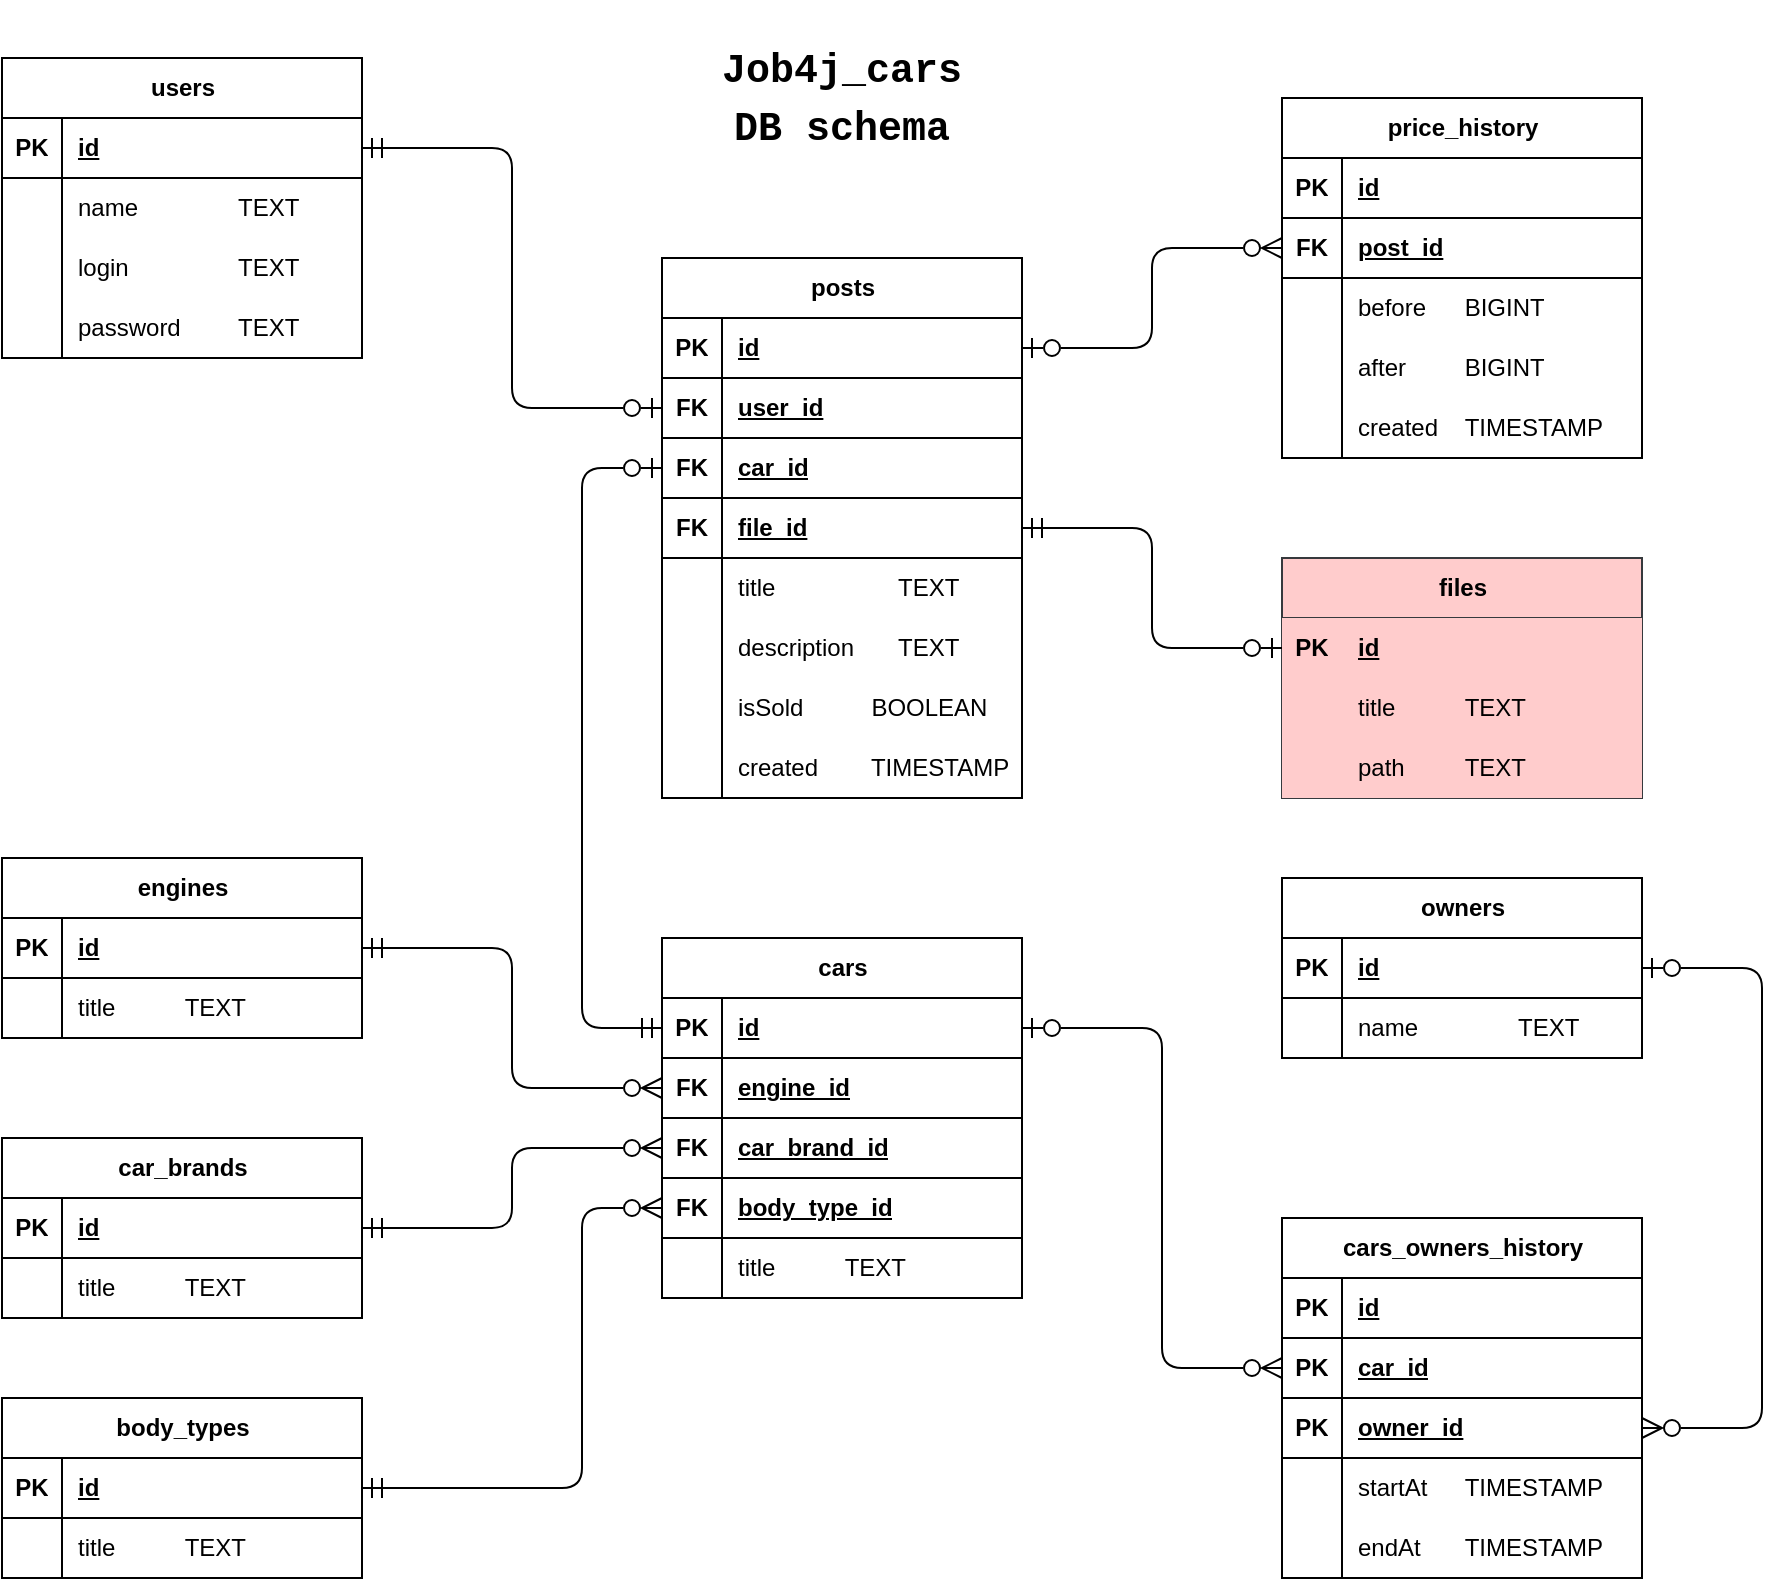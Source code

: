 <mxfile version="26.2.2">
  <diagram name="job4j_cars" id="e56a1550-8fbb-45ad-956c-1786394a9013">
    <mxGraphModel dx="1044" dy="687" grid="1" gridSize="10" guides="1" tooltips="1" connect="1" arrows="1" fold="1" page="1" pageScale="1" pageWidth="1169" pageHeight="827" background="none" math="0" shadow="0">
      <root>
        <mxCell id="0" />
        <mxCell id="1" parent="0" />
        <mxCell id="IY573kv2HtH2P7EDFZgh-59" value="users" style="shape=table;startSize=30;container=1;collapsible=1;childLayout=tableLayout;fixedRows=1;rowLines=0;fontStyle=1;align=center;resizeLast=1;html=1;" parent="1" vertex="1">
          <mxGeometry x="184" y="30" width="180" height="150" as="geometry" />
        </mxCell>
        <mxCell id="IY573kv2HtH2P7EDFZgh-60" value="" style="shape=tableRow;horizontal=0;startSize=0;swimlaneHead=0;swimlaneBody=0;fillColor=none;collapsible=0;dropTarget=0;points=[[0,0.5],[1,0.5]];portConstraint=eastwest;top=0;left=0;right=0;bottom=1;" parent="IY573kv2HtH2P7EDFZgh-59" vertex="1">
          <mxGeometry y="30" width="180" height="30" as="geometry" />
        </mxCell>
        <mxCell id="IY573kv2HtH2P7EDFZgh-61" value="PK" style="shape=partialRectangle;connectable=0;fillColor=none;top=0;left=0;bottom=0;right=0;fontStyle=1;overflow=hidden;whiteSpace=wrap;html=1;" parent="IY573kv2HtH2P7EDFZgh-60" vertex="1">
          <mxGeometry width="30" height="30" as="geometry">
            <mxRectangle width="30" height="30" as="alternateBounds" />
          </mxGeometry>
        </mxCell>
        <mxCell id="IY573kv2HtH2P7EDFZgh-62" value="id" style="shape=partialRectangle;connectable=0;fillColor=none;top=0;left=0;bottom=0;right=0;align=left;spacingLeft=6;fontStyle=5;overflow=hidden;whiteSpace=wrap;html=1;" parent="IY573kv2HtH2P7EDFZgh-60" vertex="1">
          <mxGeometry x="30" width="150" height="30" as="geometry">
            <mxRectangle width="150" height="30" as="alternateBounds" />
          </mxGeometry>
        </mxCell>
        <mxCell id="IY573kv2HtH2P7EDFZgh-63" value="" style="shape=tableRow;horizontal=0;startSize=0;swimlaneHead=0;swimlaneBody=0;fillColor=none;collapsible=0;dropTarget=0;points=[[0,0.5],[1,0.5]];portConstraint=eastwest;top=0;left=0;right=0;bottom=0;" parent="IY573kv2HtH2P7EDFZgh-59" vertex="1">
          <mxGeometry y="60" width="180" height="30" as="geometry" />
        </mxCell>
        <mxCell id="IY573kv2HtH2P7EDFZgh-64" value="" style="shape=partialRectangle;connectable=0;fillColor=none;top=0;left=0;bottom=0;right=0;editable=1;overflow=hidden;whiteSpace=wrap;html=1;" parent="IY573kv2HtH2P7EDFZgh-63" vertex="1">
          <mxGeometry width="30" height="30" as="geometry">
            <mxRectangle width="30" height="30" as="alternateBounds" />
          </mxGeometry>
        </mxCell>
        <mxCell id="IY573kv2HtH2P7EDFZgh-65" value="name&lt;span style=&quot;white-space: pre;&quot;&gt;&#x9;&lt;span style=&quot;white-space: pre;&quot;&gt;&#x9;&lt;/span&gt;&lt;/span&gt;TEXT" style="shape=partialRectangle;connectable=0;fillColor=none;top=0;left=0;bottom=0;right=0;align=left;spacingLeft=6;overflow=hidden;whiteSpace=wrap;html=1;" parent="IY573kv2HtH2P7EDFZgh-63" vertex="1">
          <mxGeometry x="30" width="150" height="30" as="geometry">
            <mxRectangle width="150" height="30" as="alternateBounds" />
          </mxGeometry>
        </mxCell>
        <mxCell id="IY573kv2HtH2P7EDFZgh-66" value="" style="shape=tableRow;horizontal=0;startSize=0;swimlaneHead=0;swimlaneBody=0;fillColor=none;collapsible=0;dropTarget=0;points=[[0,0.5],[1,0.5]];portConstraint=eastwest;top=0;left=0;right=0;bottom=0;" parent="IY573kv2HtH2P7EDFZgh-59" vertex="1">
          <mxGeometry y="90" width="180" height="30" as="geometry" />
        </mxCell>
        <mxCell id="IY573kv2HtH2P7EDFZgh-67" value="" style="shape=partialRectangle;connectable=0;fillColor=none;top=0;left=0;bottom=0;right=0;editable=1;overflow=hidden;whiteSpace=wrap;html=1;" parent="IY573kv2HtH2P7EDFZgh-66" vertex="1">
          <mxGeometry width="30" height="30" as="geometry">
            <mxRectangle width="30" height="30" as="alternateBounds" />
          </mxGeometry>
        </mxCell>
        <mxCell id="IY573kv2HtH2P7EDFZgh-68" value="login&lt;span style=&quot;white-space: pre;&quot;&gt;&#x9;&lt;span style=&quot;white-space: pre;&quot;&gt;&#x9;&lt;/span&gt;&lt;/span&gt;TEXT" style="shape=partialRectangle;connectable=0;fillColor=none;top=0;left=0;bottom=0;right=0;align=left;spacingLeft=6;overflow=hidden;whiteSpace=wrap;html=1;" parent="IY573kv2HtH2P7EDFZgh-66" vertex="1">
          <mxGeometry x="30" width="150" height="30" as="geometry">
            <mxRectangle width="150" height="30" as="alternateBounds" />
          </mxGeometry>
        </mxCell>
        <mxCell id="IY573kv2HtH2P7EDFZgh-69" value="" style="shape=tableRow;horizontal=0;startSize=0;swimlaneHead=0;swimlaneBody=0;fillColor=none;collapsible=0;dropTarget=0;points=[[0,0.5],[1,0.5]];portConstraint=eastwest;top=0;left=0;right=0;bottom=0;" parent="IY573kv2HtH2P7EDFZgh-59" vertex="1">
          <mxGeometry y="120" width="180" height="30" as="geometry" />
        </mxCell>
        <mxCell id="IY573kv2HtH2P7EDFZgh-70" value="" style="shape=partialRectangle;connectable=0;fillColor=none;top=0;left=0;bottom=0;right=0;editable=1;overflow=hidden;whiteSpace=wrap;html=1;" parent="IY573kv2HtH2P7EDFZgh-69" vertex="1">
          <mxGeometry width="30" height="30" as="geometry">
            <mxRectangle width="30" height="30" as="alternateBounds" />
          </mxGeometry>
        </mxCell>
        <mxCell id="IY573kv2HtH2P7EDFZgh-71" value="password&lt;span style=&quot;white-space: pre;&quot;&gt;&#x9;&lt;span style=&quot;white-space: pre;&quot;&gt;&#x9;&lt;/span&gt;&lt;/span&gt;TEXT" style="shape=partialRectangle;connectable=0;fillColor=none;top=0;left=0;bottom=0;right=0;align=left;spacingLeft=6;overflow=hidden;whiteSpace=wrap;html=1;" parent="IY573kv2HtH2P7EDFZgh-69" vertex="1">
          <mxGeometry x="30" width="150" height="30" as="geometry">
            <mxRectangle width="150" height="30" as="alternateBounds" />
          </mxGeometry>
        </mxCell>
        <mxCell id="IY573kv2HtH2P7EDFZgh-88" value="" style="edgeStyle=elbowEdgeStyle;fontSize=12;html=1;endArrow=ERzeroToOne;startArrow=ERmandOne;rounded=1;startSize=8;endSize=8;exitX=1;exitY=0.5;exitDx=0;exitDy=0;startFill=0;curved=0;endFill=0;entryX=0;entryY=0.5;entryDx=0;entryDy=0;" parent="1" source="IY573kv2HtH2P7EDFZgh-60" target="ms0drbsEbGYlD9wSfYpS-33" edge="1">
          <mxGeometry width="100" height="100" relative="1" as="geometry">
            <mxPoint x="424" y="550" as="sourcePoint" />
            <mxPoint x="504" y="235" as="targetPoint" />
          </mxGeometry>
        </mxCell>
        <mxCell id="IY573kv2HtH2P7EDFZgh-89" value="price_history" style="shape=table;startSize=30;container=1;collapsible=1;childLayout=tableLayout;fixedRows=1;rowLines=0;fontStyle=1;align=center;resizeLast=1;html=1;" parent="1" vertex="1">
          <mxGeometry x="824" y="50" width="180" height="180" as="geometry" />
        </mxCell>
        <mxCell id="IY573kv2HtH2P7EDFZgh-90" value="" style="shape=tableRow;horizontal=0;startSize=0;swimlaneHead=0;swimlaneBody=0;fillColor=none;collapsible=0;dropTarget=0;points=[[0,0.5],[1,0.5]];portConstraint=eastwest;top=0;left=0;right=0;bottom=1;" parent="IY573kv2HtH2P7EDFZgh-89" vertex="1">
          <mxGeometry y="30" width="180" height="30" as="geometry" />
        </mxCell>
        <mxCell id="IY573kv2HtH2P7EDFZgh-91" value="PK" style="shape=partialRectangle;connectable=0;fillColor=none;top=0;left=0;bottom=0;right=0;fontStyle=1;overflow=hidden;whiteSpace=wrap;html=1;" parent="IY573kv2HtH2P7EDFZgh-90" vertex="1">
          <mxGeometry width="30" height="30" as="geometry">
            <mxRectangle width="30" height="30" as="alternateBounds" />
          </mxGeometry>
        </mxCell>
        <mxCell id="IY573kv2HtH2P7EDFZgh-92" value="id" style="shape=partialRectangle;connectable=0;fillColor=none;top=0;left=0;bottom=0;right=0;align=left;spacingLeft=6;fontStyle=5;overflow=hidden;whiteSpace=wrap;html=1;" parent="IY573kv2HtH2P7EDFZgh-90" vertex="1">
          <mxGeometry x="30" width="150" height="30" as="geometry">
            <mxRectangle width="150" height="30" as="alternateBounds" />
          </mxGeometry>
        </mxCell>
        <mxCell id="IY573kv2HtH2P7EDFZgh-102" value="" style="shape=tableRow;horizontal=0;startSize=0;swimlaneHead=0;swimlaneBody=0;fillColor=none;collapsible=0;dropTarget=0;points=[[0,0.5],[1,0.5]];portConstraint=eastwest;top=0;left=0;right=0;bottom=1;" parent="IY573kv2HtH2P7EDFZgh-89" vertex="1">
          <mxGeometry y="60" width="180" height="30" as="geometry" />
        </mxCell>
        <mxCell id="IY573kv2HtH2P7EDFZgh-103" value="FK" style="shape=partialRectangle;connectable=0;fillColor=none;top=0;left=0;bottom=0;right=0;fontStyle=1;overflow=hidden;whiteSpace=wrap;html=1;" parent="IY573kv2HtH2P7EDFZgh-102" vertex="1">
          <mxGeometry width="30" height="30" as="geometry">
            <mxRectangle width="30" height="30" as="alternateBounds" />
          </mxGeometry>
        </mxCell>
        <mxCell id="IY573kv2HtH2P7EDFZgh-104" value="post_id" style="shape=partialRectangle;connectable=0;fillColor=none;top=0;left=0;bottom=0;right=0;align=left;spacingLeft=6;fontStyle=5;overflow=hidden;whiteSpace=wrap;html=1;" parent="IY573kv2HtH2P7EDFZgh-102" vertex="1">
          <mxGeometry x="30" width="150" height="30" as="geometry">
            <mxRectangle width="150" height="30" as="alternateBounds" />
          </mxGeometry>
        </mxCell>
        <mxCell id="IY573kv2HtH2P7EDFZgh-93" value="" style="shape=tableRow;horizontal=0;startSize=0;swimlaneHead=0;swimlaneBody=0;fillColor=none;collapsible=0;dropTarget=0;points=[[0,0.5],[1,0.5]];portConstraint=eastwest;top=0;left=0;right=0;bottom=0;" parent="IY573kv2HtH2P7EDFZgh-89" vertex="1">
          <mxGeometry y="90" width="180" height="30" as="geometry" />
        </mxCell>
        <mxCell id="IY573kv2HtH2P7EDFZgh-94" value="" style="shape=partialRectangle;connectable=0;fillColor=none;top=0;left=0;bottom=0;right=0;editable=1;overflow=hidden;whiteSpace=wrap;html=1;" parent="IY573kv2HtH2P7EDFZgh-93" vertex="1">
          <mxGeometry width="30" height="30" as="geometry">
            <mxRectangle width="30" height="30" as="alternateBounds" />
          </mxGeometry>
        </mxCell>
        <mxCell id="IY573kv2HtH2P7EDFZgh-95" value="before &lt;span style=&quot;white-space: pre;&quot;&gt;&#x9;&lt;/span&gt;BIGINT" style="shape=partialRectangle;connectable=0;fillColor=none;top=0;left=0;bottom=0;right=0;align=left;spacingLeft=6;overflow=hidden;whiteSpace=wrap;html=1;" parent="IY573kv2HtH2P7EDFZgh-93" vertex="1">
          <mxGeometry x="30" width="150" height="30" as="geometry">
            <mxRectangle width="150" height="30" as="alternateBounds" />
          </mxGeometry>
        </mxCell>
        <mxCell id="IY573kv2HtH2P7EDFZgh-96" value="" style="shape=tableRow;horizontal=0;startSize=0;swimlaneHead=0;swimlaneBody=0;fillColor=none;collapsible=0;dropTarget=0;points=[[0,0.5],[1,0.5]];portConstraint=eastwest;top=0;left=0;right=0;bottom=0;" parent="IY573kv2HtH2P7EDFZgh-89" vertex="1">
          <mxGeometry y="120" width="180" height="30" as="geometry" />
        </mxCell>
        <mxCell id="IY573kv2HtH2P7EDFZgh-97" value="" style="shape=partialRectangle;connectable=0;fillColor=none;top=0;left=0;bottom=0;right=0;editable=1;overflow=hidden;whiteSpace=wrap;html=1;" parent="IY573kv2HtH2P7EDFZgh-96" vertex="1">
          <mxGeometry width="30" height="30" as="geometry">
            <mxRectangle width="30" height="30" as="alternateBounds" />
          </mxGeometry>
        </mxCell>
        <mxCell id="IY573kv2HtH2P7EDFZgh-98" value="after &lt;span style=&quot;white-space: pre;&quot;&gt;&#x9;&lt;/span&gt;BIGINT" style="shape=partialRectangle;connectable=0;fillColor=none;top=0;left=0;bottom=0;right=0;align=left;spacingLeft=6;overflow=hidden;whiteSpace=wrap;html=1;" parent="IY573kv2HtH2P7EDFZgh-96" vertex="1">
          <mxGeometry x="30" width="150" height="30" as="geometry">
            <mxRectangle width="150" height="30" as="alternateBounds" />
          </mxGeometry>
        </mxCell>
        <mxCell id="IY573kv2HtH2P7EDFZgh-99" value="" style="shape=tableRow;horizontal=0;startSize=0;swimlaneHead=0;swimlaneBody=0;fillColor=none;collapsible=0;dropTarget=0;points=[[0,0.5],[1,0.5]];portConstraint=eastwest;top=0;left=0;right=0;bottom=0;" parent="IY573kv2HtH2P7EDFZgh-89" vertex="1">
          <mxGeometry y="150" width="180" height="30" as="geometry" />
        </mxCell>
        <mxCell id="IY573kv2HtH2P7EDFZgh-100" value="" style="shape=partialRectangle;connectable=0;fillColor=none;top=0;left=0;bottom=0;right=0;editable=1;overflow=hidden;whiteSpace=wrap;html=1;" parent="IY573kv2HtH2P7EDFZgh-99" vertex="1">
          <mxGeometry width="30" height="30" as="geometry">
            <mxRectangle width="30" height="30" as="alternateBounds" />
          </mxGeometry>
        </mxCell>
        <mxCell id="IY573kv2HtH2P7EDFZgh-101" value="created &lt;span style=&quot;white-space: pre;&quot;&gt;&#x9;&lt;/span&gt;TIMESTAMP" style="shape=partialRectangle;connectable=0;fillColor=none;top=0;left=0;bottom=0;right=0;align=left;spacingLeft=6;overflow=hidden;whiteSpace=wrap;html=1;" parent="IY573kv2HtH2P7EDFZgh-99" vertex="1">
          <mxGeometry x="30" width="150" height="30" as="geometry">
            <mxRectangle width="150" height="30" as="alternateBounds" />
          </mxGeometry>
        </mxCell>
        <mxCell id="IY573kv2HtH2P7EDFZgh-128" value="engines" style="shape=table;startSize=30;container=1;collapsible=1;childLayout=tableLayout;fixedRows=1;rowLines=0;fontStyle=1;align=center;resizeLast=1;html=1;" parent="1" vertex="1">
          <mxGeometry x="184" y="430" width="180" height="90" as="geometry" />
        </mxCell>
        <mxCell id="IY573kv2HtH2P7EDFZgh-129" value="" style="shape=tableRow;horizontal=0;startSize=0;swimlaneHead=0;swimlaneBody=0;fillColor=none;collapsible=0;dropTarget=0;points=[[0,0.5],[1,0.5]];portConstraint=eastwest;top=0;left=0;right=0;bottom=1;" parent="IY573kv2HtH2P7EDFZgh-128" vertex="1">
          <mxGeometry y="30" width="180" height="30" as="geometry" />
        </mxCell>
        <mxCell id="IY573kv2HtH2P7EDFZgh-130" value="PK" style="shape=partialRectangle;connectable=0;fillColor=none;top=0;left=0;bottom=0;right=0;fontStyle=1;overflow=hidden;whiteSpace=wrap;html=1;" parent="IY573kv2HtH2P7EDFZgh-129" vertex="1">
          <mxGeometry width="30" height="30" as="geometry">
            <mxRectangle width="30" height="30" as="alternateBounds" />
          </mxGeometry>
        </mxCell>
        <mxCell id="IY573kv2HtH2P7EDFZgh-131" value="id" style="shape=partialRectangle;connectable=0;fillColor=none;top=0;left=0;bottom=0;right=0;align=left;spacingLeft=6;fontStyle=5;overflow=hidden;whiteSpace=wrap;html=1;" parent="IY573kv2HtH2P7EDFZgh-129" vertex="1">
          <mxGeometry x="30" width="150" height="30" as="geometry">
            <mxRectangle width="150" height="30" as="alternateBounds" />
          </mxGeometry>
        </mxCell>
        <mxCell id="IY573kv2HtH2P7EDFZgh-132" value="" style="shape=tableRow;horizontal=0;startSize=0;swimlaneHead=0;swimlaneBody=0;fillColor=none;collapsible=0;dropTarget=0;points=[[0,0.5],[1,0.5]];portConstraint=eastwest;top=0;left=0;right=0;bottom=0;" parent="IY573kv2HtH2P7EDFZgh-128" vertex="1">
          <mxGeometry y="60" width="180" height="30" as="geometry" />
        </mxCell>
        <mxCell id="IY573kv2HtH2P7EDFZgh-133" value="" style="shape=partialRectangle;connectable=0;fillColor=none;top=0;left=0;bottom=0;right=0;editable=1;overflow=hidden;whiteSpace=wrap;html=1;" parent="IY573kv2HtH2P7EDFZgh-132" vertex="1">
          <mxGeometry width="30" height="30" as="geometry">
            <mxRectangle width="30" height="30" as="alternateBounds" />
          </mxGeometry>
        </mxCell>
        <mxCell id="IY573kv2HtH2P7EDFZgh-134" value="title&lt;span style=&quot;white-space: pre;&quot;&gt;&#x9;&lt;/span&gt;&lt;span style=&quot;white-space: pre;&quot;&gt;&#x9;&lt;/span&gt;TEXT" style="shape=partialRectangle;connectable=0;fillColor=none;top=0;left=0;bottom=0;right=0;align=left;spacingLeft=6;overflow=hidden;whiteSpace=wrap;html=1;" parent="IY573kv2HtH2P7EDFZgh-132" vertex="1">
          <mxGeometry x="30" width="150" height="30" as="geometry">
            <mxRectangle width="150" height="30" as="alternateBounds" />
          </mxGeometry>
        </mxCell>
        <mxCell id="IY573kv2HtH2P7EDFZgh-141" value="owners" style="shape=table;startSize=30;container=1;collapsible=1;childLayout=tableLayout;fixedRows=1;rowLines=0;fontStyle=1;align=center;resizeLast=1;html=1;" parent="1" vertex="1">
          <mxGeometry x="824" y="440" width="180" height="90" as="geometry" />
        </mxCell>
        <mxCell id="IY573kv2HtH2P7EDFZgh-142" value="" style="shape=tableRow;horizontal=0;startSize=0;swimlaneHead=0;swimlaneBody=0;fillColor=none;collapsible=0;dropTarget=0;points=[[0,0.5],[1,0.5]];portConstraint=eastwest;top=0;left=0;right=0;bottom=1;" parent="IY573kv2HtH2P7EDFZgh-141" vertex="1">
          <mxGeometry y="30" width="180" height="30" as="geometry" />
        </mxCell>
        <mxCell id="IY573kv2HtH2P7EDFZgh-143" value="PK" style="shape=partialRectangle;connectable=0;fillColor=none;top=0;left=0;bottom=0;right=0;fontStyle=1;overflow=hidden;whiteSpace=wrap;html=1;" parent="IY573kv2HtH2P7EDFZgh-142" vertex="1">
          <mxGeometry width="30" height="30" as="geometry">
            <mxRectangle width="30" height="30" as="alternateBounds" />
          </mxGeometry>
        </mxCell>
        <mxCell id="IY573kv2HtH2P7EDFZgh-144" value="id" style="shape=partialRectangle;connectable=0;fillColor=none;top=0;left=0;bottom=0;right=0;align=left;spacingLeft=6;fontStyle=5;overflow=hidden;whiteSpace=wrap;html=1;" parent="IY573kv2HtH2P7EDFZgh-142" vertex="1">
          <mxGeometry x="30" width="150" height="30" as="geometry">
            <mxRectangle width="150" height="30" as="alternateBounds" />
          </mxGeometry>
        </mxCell>
        <mxCell id="IY573kv2HtH2P7EDFZgh-145" value="" style="shape=tableRow;horizontal=0;startSize=0;swimlaneHead=0;swimlaneBody=0;fillColor=none;collapsible=0;dropTarget=0;points=[[0,0.5],[1,0.5]];portConstraint=eastwest;top=0;left=0;right=0;bottom=0;" parent="IY573kv2HtH2P7EDFZgh-141" vertex="1">
          <mxGeometry y="60" width="180" height="30" as="geometry" />
        </mxCell>
        <mxCell id="IY573kv2HtH2P7EDFZgh-146" value="" style="shape=partialRectangle;connectable=0;fillColor=none;top=0;left=0;bottom=0;right=0;editable=1;overflow=hidden;whiteSpace=wrap;html=1;" parent="IY573kv2HtH2P7EDFZgh-145" vertex="1">
          <mxGeometry width="30" height="30" as="geometry">
            <mxRectangle width="30" height="30" as="alternateBounds" />
          </mxGeometry>
        </mxCell>
        <mxCell id="IY573kv2HtH2P7EDFZgh-147" value="name&lt;span style=&quot;white-space: pre;&quot;&gt;&#x9;&lt;/span&gt;&lt;span style=&quot;white-space: pre;&quot;&gt;&#x9;&lt;/span&gt;TEXT" style="shape=partialRectangle;connectable=0;fillColor=none;top=0;left=0;bottom=0;right=0;align=left;spacingLeft=6;overflow=hidden;whiteSpace=wrap;html=1;" parent="IY573kv2HtH2P7EDFZgh-145" vertex="1">
          <mxGeometry x="30" width="150" height="30" as="geometry">
            <mxRectangle width="150" height="30" as="alternateBounds" />
          </mxGeometry>
        </mxCell>
        <mxCell id="IY573kv2HtH2P7EDFZgh-164" value="files" style="shape=table;startSize=30;container=1;collapsible=1;childLayout=tableLayout;fixedRows=1;rowLines=0;fontStyle=1;align=center;resizeLast=1;html=1;fillColor=#ffcccc;strokeColor=#36393d;" parent="1" vertex="1">
          <mxGeometry x="824" y="280" width="180" height="120" as="geometry" />
        </mxCell>
        <mxCell id="IY573kv2HtH2P7EDFZgh-165" value="" style="shape=tableRow;horizontal=0;startSize=0;swimlaneHead=0;swimlaneBody=0;fillColor=#ffcccc;collapsible=0;dropTarget=0;points=[[0,0.5],[1,0.5]];portConstraint=eastwest;top=0;left=0;right=0;bottom=1;strokeColor=#36393d;" parent="IY573kv2HtH2P7EDFZgh-164" vertex="1">
          <mxGeometry y="30" width="180" height="30" as="geometry" />
        </mxCell>
        <mxCell id="IY573kv2HtH2P7EDFZgh-166" value="PK" style="shape=partialRectangle;connectable=0;fillColor=#ffcccc;top=0;left=0;bottom=0;right=0;fontStyle=1;overflow=hidden;whiteSpace=wrap;html=1;strokeColor=#36393d;" parent="IY573kv2HtH2P7EDFZgh-165" vertex="1">
          <mxGeometry width="30" height="30" as="geometry">
            <mxRectangle width="30" height="30" as="alternateBounds" />
          </mxGeometry>
        </mxCell>
        <mxCell id="IY573kv2HtH2P7EDFZgh-167" value="id" style="shape=partialRectangle;connectable=0;fillColor=#ffcccc;top=0;left=0;bottom=0;right=0;align=left;spacingLeft=6;fontStyle=5;overflow=hidden;whiteSpace=wrap;html=1;strokeColor=#36393d;" parent="IY573kv2HtH2P7EDFZgh-165" vertex="1">
          <mxGeometry x="30" width="150" height="30" as="geometry">
            <mxRectangle width="150" height="30" as="alternateBounds" />
          </mxGeometry>
        </mxCell>
        <mxCell id="IY573kv2HtH2P7EDFZgh-168" value="" style="shape=tableRow;horizontal=0;startSize=0;swimlaneHead=0;swimlaneBody=0;fillColor=#ffcccc;collapsible=0;dropTarget=0;points=[[0,0.5],[1,0.5]];portConstraint=eastwest;top=0;left=0;right=0;bottom=0;strokeColor=#36393d;" parent="IY573kv2HtH2P7EDFZgh-164" vertex="1">
          <mxGeometry y="60" width="180" height="30" as="geometry" />
        </mxCell>
        <mxCell id="IY573kv2HtH2P7EDFZgh-169" value="" style="shape=partialRectangle;connectable=0;fillColor=#ffcccc;top=0;left=0;bottom=0;right=0;editable=1;overflow=hidden;whiteSpace=wrap;html=1;strokeColor=#36393d;" parent="IY573kv2HtH2P7EDFZgh-168" vertex="1">
          <mxGeometry width="30" height="30" as="geometry">
            <mxRectangle width="30" height="30" as="alternateBounds" />
          </mxGeometry>
        </mxCell>
        <mxCell id="IY573kv2HtH2P7EDFZgh-170" value="title&amp;nbsp;&lt;span style=&quot;white-space: pre;&quot;&gt;&#x9;&lt;/span&gt;&lt;span style=&quot;white-space: pre;&quot;&gt;&#x9;&lt;/span&gt;TEXT" style="shape=partialRectangle;connectable=0;fillColor=#ffcccc;top=0;left=0;bottom=0;right=0;align=left;spacingLeft=6;overflow=hidden;whiteSpace=wrap;html=1;strokeColor=#36393d;" parent="IY573kv2HtH2P7EDFZgh-168" vertex="1">
          <mxGeometry x="30" width="150" height="30" as="geometry">
            <mxRectangle width="150" height="30" as="alternateBounds" />
          </mxGeometry>
        </mxCell>
        <mxCell id="IY573kv2HtH2P7EDFZgh-171" value="" style="shape=tableRow;horizontal=0;startSize=0;swimlaneHead=0;swimlaneBody=0;fillColor=#ffcccc;collapsible=0;dropTarget=0;points=[[0,0.5],[1,0.5]];portConstraint=eastwest;top=0;left=0;right=0;bottom=0;strokeColor=#36393d;" parent="IY573kv2HtH2P7EDFZgh-164" vertex="1">
          <mxGeometry y="90" width="180" height="30" as="geometry" />
        </mxCell>
        <mxCell id="IY573kv2HtH2P7EDFZgh-172" value="" style="shape=partialRectangle;connectable=0;fillColor=#ffcccc;top=0;left=0;bottom=0;right=0;editable=1;overflow=hidden;whiteSpace=wrap;html=1;strokeColor=#36393d;" parent="IY573kv2HtH2P7EDFZgh-171" vertex="1">
          <mxGeometry width="30" height="30" as="geometry">
            <mxRectangle width="30" height="30" as="alternateBounds" />
          </mxGeometry>
        </mxCell>
        <mxCell id="IY573kv2HtH2P7EDFZgh-173" value="path&lt;span style=&quot;white-space: pre;&quot;&gt;&#x9;&lt;/span&gt;&amp;nbsp; &amp;nbsp;&amp;nbsp;&lt;span style=&quot;white-space: pre;&quot;&gt;&#x9;&lt;/span&gt;TEXT" style="shape=partialRectangle;connectable=0;fillColor=#ffcccc;top=0;left=0;bottom=0;right=0;align=left;spacingLeft=6;overflow=hidden;whiteSpace=wrap;html=1;strokeColor=#36393d;" parent="IY573kv2HtH2P7EDFZgh-171" vertex="1">
          <mxGeometry x="30" width="150" height="30" as="geometry">
            <mxRectangle width="150" height="30" as="alternateBounds" />
          </mxGeometry>
        </mxCell>
        <mxCell id="IY573kv2HtH2P7EDFZgh-219" value="" style="edgeStyle=elbowEdgeStyle;fontSize=12;html=1;endArrow=ERzeroToMany;startArrow=ERmandOne;rounded=1;startSize=8;endSize=8;exitX=1;exitY=0.5;exitDx=0;exitDy=0;startFill=0;endFill=0;curved=0;entryX=0;entryY=0.5;entryDx=0;entryDy=0;" parent="1" source="IY573kv2HtH2P7EDFZgh-129" target="Iu-1-AJeWE3ebat6H4I_-12" edge="1">
          <mxGeometry width="100" height="100" relative="1" as="geometry">
            <mxPoint x="404" y="600" as="sourcePoint" />
            <mxPoint x="494" y="545" as="targetPoint" />
          </mxGeometry>
        </mxCell>
        <mxCell id="IY573kv2HtH2P7EDFZgh-221" value="" style="edgeStyle=elbowEdgeStyle;fontSize=12;html=1;endArrow=ERzeroToOne;endFill=0;startArrow=ERmandOne;rounded=1;startSize=8;endSize=8;curved=0;startFill=0;exitX=0;exitY=0.5;exitDx=0;exitDy=0;entryX=0;entryY=0.5;entryDx=0;entryDy=0;" parent="1" source="Iu-1-AJeWE3ebat6H4I_-9" target="ms0drbsEbGYlD9wSfYpS-36" edge="1">
          <mxGeometry width="100" height="100" relative="1" as="geometry">
            <mxPoint x="494" y="515" as="sourcePoint" />
            <mxPoint x="504" y="265" as="targetPoint" />
            <Array as="points">
              <mxPoint x="474" y="420" />
            </Array>
          </mxGeometry>
        </mxCell>
        <mxCell id="IY573kv2HtH2P7EDFZgh-254" value="cars_owners_history" style="shape=table;startSize=30;container=1;collapsible=1;childLayout=tableLayout;fixedRows=1;rowLines=0;fontStyle=1;align=center;resizeLast=1;html=1;" parent="1" vertex="1">
          <mxGeometry x="824" y="610" width="180" height="180" as="geometry" />
        </mxCell>
        <mxCell id="IY573kv2HtH2P7EDFZgh-255" value="" style="shape=tableRow;horizontal=0;startSize=0;swimlaneHead=0;swimlaneBody=0;fillColor=none;collapsible=0;dropTarget=0;points=[[0,0.5],[1,0.5]];portConstraint=eastwest;top=0;left=0;right=0;bottom=1;" parent="IY573kv2HtH2P7EDFZgh-254" vertex="1">
          <mxGeometry y="30" width="180" height="30" as="geometry" />
        </mxCell>
        <mxCell id="IY573kv2HtH2P7EDFZgh-256" value="PK" style="shape=partialRectangle;connectable=0;fillColor=none;top=0;left=0;bottom=0;right=0;fontStyle=1;overflow=hidden;whiteSpace=wrap;html=1;" parent="IY573kv2HtH2P7EDFZgh-255" vertex="1">
          <mxGeometry width="30" height="30" as="geometry">
            <mxRectangle width="30" height="30" as="alternateBounds" />
          </mxGeometry>
        </mxCell>
        <mxCell id="IY573kv2HtH2P7EDFZgh-257" value="id" style="shape=partialRectangle;connectable=0;fillColor=none;top=0;left=0;bottom=0;right=0;align=left;spacingLeft=6;fontStyle=5;overflow=hidden;whiteSpace=wrap;html=1;" parent="IY573kv2HtH2P7EDFZgh-255" vertex="1">
          <mxGeometry x="30" width="150" height="30" as="geometry">
            <mxRectangle width="150" height="30" as="alternateBounds" />
          </mxGeometry>
        </mxCell>
        <mxCell id="IY573kv2HtH2P7EDFZgh-267" value="" style="shape=tableRow;horizontal=0;startSize=0;swimlaneHead=0;swimlaneBody=0;fillColor=none;collapsible=0;dropTarget=0;points=[[0,0.5],[1,0.5]];portConstraint=eastwest;top=0;left=0;right=0;bottom=1;" parent="IY573kv2HtH2P7EDFZgh-254" vertex="1">
          <mxGeometry y="60" width="180" height="30" as="geometry" />
        </mxCell>
        <mxCell id="IY573kv2HtH2P7EDFZgh-268" value="PK" style="shape=partialRectangle;connectable=0;fillColor=none;top=0;left=0;bottom=0;right=0;fontStyle=1;overflow=hidden;whiteSpace=wrap;html=1;" parent="IY573kv2HtH2P7EDFZgh-267" vertex="1">
          <mxGeometry width="30" height="30" as="geometry">
            <mxRectangle width="30" height="30" as="alternateBounds" />
          </mxGeometry>
        </mxCell>
        <mxCell id="IY573kv2HtH2P7EDFZgh-269" value="car_id" style="shape=partialRectangle;connectable=0;fillColor=none;top=0;left=0;bottom=0;right=0;align=left;spacingLeft=6;fontStyle=5;overflow=hidden;whiteSpace=wrap;html=1;" parent="IY573kv2HtH2P7EDFZgh-267" vertex="1">
          <mxGeometry x="30" width="150" height="30" as="geometry">
            <mxRectangle width="150" height="30" as="alternateBounds" />
          </mxGeometry>
        </mxCell>
        <mxCell id="IY573kv2HtH2P7EDFZgh-270" value="" style="shape=tableRow;horizontal=0;startSize=0;swimlaneHead=0;swimlaneBody=0;fillColor=none;collapsible=0;dropTarget=0;points=[[0,0.5],[1,0.5]];portConstraint=eastwest;top=0;left=0;right=0;bottom=1;" parent="IY573kv2HtH2P7EDFZgh-254" vertex="1">
          <mxGeometry y="90" width="180" height="30" as="geometry" />
        </mxCell>
        <mxCell id="IY573kv2HtH2P7EDFZgh-271" value="PK" style="shape=partialRectangle;connectable=0;fillColor=none;top=0;left=0;bottom=0;right=0;fontStyle=1;overflow=hidden;whiteSpace=wrap;html=1;" parent="IY573kv2HtH2P7EDFZgh-270" vertex="1">
          <mxGeometry width="30" height="30" as="geometry">
            <mxRectangle width="30" height="30" as="alternateBounds" />
          </mxGeometry>
        </mxCell>
        <mxCell id="IY573kv2HtH2P7EDFZgh-272" value="owner_id" style="shape=partialRectangle;connectable=0;fillColor=none;top=0;left=0;bottom=0;right=0;align=left;spacingLeft=6;fontStyle=5;overflow=hidden;whiteSpace=wrap;html=1;" parent="IY573kv2HtH2P7EDFZgh-270" vertex="1">
          <mxGeometry x="30" width="150" height="30" as="geometry">
            <mxRectangle width="150" height="30" as="alternateBounds" />
          </mxGeometry>
        </mxCell>
        <mxCell id="IY573kv2HtH2P7EDFZgh-258" value="" style="shape=tableRow;horizontal=0;startSize=0;swimlaneHead=0;swimlaneBody=0;fillColor=none;collapsible=0;dropTarget=0;points=[[0,0.5],[1,0.5]];portConstraint=eastwest;top=0;left=0;right=0;bottom=0;" parent="IY573kv2HtH2P7EDFZgh-254" vertex="1">
          <mxGeometry y="120" width="180" height="30" as="geometry" />
        </mxCell>
        <mxCell id="IY573kv2HtH2P7EDFZgh-259" value="" style="shape=partialRectangle;connectable=0;fillColor=none;top=0;left=0;bottom=0;right=0;editable=1;overflow=hidden;whiteSpace=wrap;html=1;" parent="IY573kv2HtH2P7EDFZgh-258" vertex="1">
          <mxGeometry width="30" height="30" as="geometry">
            <mxRectangle width="30" height="30" as="alternateBounds" />
          </mxGeometry>
        </mxCell>
        <mxCell id="IY573kv2HtH2P7EDFZgh-260" value="startAt&lt;span style=&quot;white-space: pre;&quot;&gt;&#x9;&lt;/span&gt;TIMESTAMP" style="shape=partialRectangle;connectable=0;fillColor=none;top=0;left=0;bottom=0;right=0;align=left;spacingLeft=6;overflow=hidden;whiteSpace=wrap;html=1;" parent="IY573kv2HtH2P7EDFZgh-258" vertex="1">
          <mxGeometry x="30" width="150" height="30" as="geometry">
            <mxRectangle width="150" height="30" as="alternateBounds" />
          </mxGeometry>
        </mxCell>
        <mxCell id="IY573kv2HtH2P7EDFZgh-261" value="" style="shape=tableRow;horizontal=0;startSize=0;swimlaneHead=0;swimlaneBody=0;fillColor=none;collapsible=0;dropTarget=0;points=[[0,0.5],[1,0.5]];portConstraint=eastwest;top=0;left=0;right=0;bottom=0;" parent="IY573kv2HtH2P7EDFZgh-254" vertex="1">
          <mxGeometry y="150" width="180" height="30" as="geometry" />
        </mxCell>
        <mxCell id="IY573kv2HtH2P7EDFZgh-262" value="" style="shape=partialRectangle;connectable=0;fillColor=none;top=0;left=0;bottom=0;right=0;editable=1;overflow=hidden;whiteSpace=wrap;html=1;" parent="IY573kv2HtH2P7EDFZgh-261" vertex="1">
          <mxGeometry width="30" height="30" as="geometry">
            <mxRectangle width="30" height="30" as="alternateBounds" />
          </mxGeometry>
        </mxCell>
        <mxCell id="IY573kv2HtH2P7EDFZgh-263" value="endAt&lt;span style=&quot;white-space: pre;&quot;&gt;&#x9;&lt;/span&gt;TIMESTAMP" style="shape=partialRectangle;connectable=0;fillColor=none;top=0;left=0;bottom=0;right=0;align=left;spacingLeft=6;overflow=hidden;whiteSpace=wrap;html=1;" parent="IY573kv2HtH2P7EDFZgh-261" vertex="1">
          <mxGeometry x="30" width="150" height="30" as="geometry">
            <mxRectangle width="150" height="30" as="alternateBounds" />
          </mxGeometry>
        </mxCell>
        <mxCell id="IY573kv2HtH2P7EDFZgh-273" value="" style="edgeStyle=elbowEdgeStyle;fontSize=12;html=1;endArrow=ERzeroToOne;endFill=0;startArrow=ERzeroToMany;rounded=1;startSize=8;endSize=8;entryX=1;entryY=0.5;entryDx=0;entryDy=0;exitX=1;exitY=0.5;exitDx=0;exitDy=0;curved=0;startFill=0;" parent="1" source="IY573kv2HtH2P7EDFZgh-270" target="IY573kv2HtH2P7EDFZgh-142" edge="1">
          <mxGeometry width="100" height="100" relative="1" as="geometry">
            <mxPoint x="1084" y="690" as="sourcePoint" />
            <mxPoint x="1084" y="490" as="targetPoint" />
            <Array as="points">
              <mxPoint x="1064" y="600" />
            </Array>
          </mxGeometry>
        </mxCell>
        <mxCell id="IY573kv2HtH2P7EDFZgh-274" value="" style="edgeStyle=elbowEdgeStyle;fontSize=12;html=1;endArrow=ERzeroToOne;endFill=0;startArrow=ERzeroToMany;rounded=1;startSize=8;endSize=8;exitX=0;exitY=0.5;exitDx=0;exitDy=0;curved=0;startFill=0;entryX=1;entryY=0.5;entryDx=0;entryDy=0;" parent="1" source="IY573kv2HtH2P7EDFZgh-267" target="Iu-1-AJeWE3ebat6H4I_-9" edge="1">
          <mxGeometry width="100" height="100" relative="1" as="geometry">
            <mxPoint x="714" y="700" as="sourcePoint" />
            <mxPoint x="714" y="515" as="targetPoint" />
            <Array as="points">
              <mxPoint x="764" y="590" />
            </Array>
          </mxGeometry>
        </mxCell>
        <mxCell id="ms0drbsEbGYlD9wSfYpS-1" value="car_brands" style="shape=table;startSize=30;container=1;collapsible=1;childLayout=tableLayout;fixedRows=1;rowLines=0;fontStyle=1;align=center;resizeLast=1;html=1;fillColor=none;" parent="1" vertex="1">
          <mxGeometry x="184" y="570" width="180" height="90" as="geometry">
            <mxRectangle x="230" y="580" width="90" height="30" as="alternateBounds" />
          </mxGeometry>
        </mxCell>
        <mxCell id="ms0drbsEbGYlD9wSfYpS-2" value="" style="shape=tableRow;horizontal=0;startSize=0;swimlaneHead=0;swimlaneBody=0;fillColor=none;collapsible=0;dropTarget=0;points=[[0,0.5],[1,0.5]];portConstraint=eastwest;top=0;left=0;right=0;bottom=1;" parent="ms0drbsEbGYlD9wSfYpS-1" vertex="1">
          <mxGeometry y="30" width="180" height="30" as="geometry" />
        </mxCell>
        <mxCell id="ms0drbsEbGYlD9wSfYpS-3" value="PK" style="shape=partialRectangle;connectable=0;fillColor=none;top=0;left=0;bottom=0;right=0;fontStyle=1;overflow=hidden;whiteSpace=wrap;html=1;" parent="ms0drbsEbGYlD9wSfYpS-2" vertex="1">
          <mxGeometry width="30" height="30" as="geometry">
            <mxRectangle width="30" height="30" as="alternateBounds" />
          </mxGeometry>
        </mxCell>
        <mxCell id="ms0drbsEbGYlD9wSfYpS-4" value="id" style="shape=partialRectangle;connectable=0;fillColor=none;top=0;left=0;bottom=0;right=0;align=left;spacingLeft=6;fontStyle=5;overflow=hidden;whiteSpace=wrap;html=1;" parent="ms0drbsEbGYlD9wSfYpS-2" vertex="1">
          <mxGeometry x="30" width="150" height="30" as="geometry">
            <mxRectangle width="150" height="30" as="alternateBounds" />
          </mxGeometry>
        </mxCell>
        <mxCell id="ms0drbsEbGYlD9wSfYpS-5" value="" style="shape=tableRow;horizontal=0;startSize=0;swimlaneHead=0;swimlaneBody=0;fillColor=none;collapsible=0;dropTarget=0;points=[[0,0.5],[1,0.5]];portConstraint=eastwest;top=0;left=0;right=0;bottom=0;" parent="ms0drbsEbGYlD9wSfYpS-1" vertex="1">
          <mxGeometry y="60" width="180" height="30" as="geometry" />
        </mxCell>
        <mxCell id="ms0drbsEbGYlD9wSfYpS-6" value="" style="shape=partialRectangle;connectable=0;fillColor=none;top=0;left=0;bottom=0;right=0;editable=1;overflow=hidden;whiteSpace=wrap;html=1;" parent="ms0drbsEbGYlD9wSfYpS-5" vertex="1">
          <mxGeometry width="30" height="30" as="geometry">
            <mxRectangle width="30" height="30" as="alternateBounds" />
          </mxGeometry>
        </mxCell>
        <mxCell id="ms0drbsEbGYlD9wSfYpS-7" value="title&lt;span style=&quot;white-space: pre;&quot;&gt;&#x9;&lt;/span&gt;&lt;span style=&quot;white-space: pre;&quot;&gt;&#x9;&lt;/span&gt;TEXT" style="shape=partialRectangle;connectable=0;fillColor=none;top=0;left=0;bottom=0;right=0;align=left;spacingLeft=6;overflow=hidden;whiteSpace=wrap;html=1;" parent="ms0drbsEbGYlD9wSfYpS-5" vertex="1">
          <mxGeometry x="30" width="150" height="30" as="geometry">
            <mxRectangle width="150" height="30" as="alternateBounds" />
          </mxGeometry>
        </mxCell>
        <mxCell id="ms0drbsEbGYlD9wSfYpS-27" value="" style="edgeStyle=elbowEdgeStyle;fontSize=12;html=1;endArrow=ERzeroToMany;startArrow=ERmandOne;rounded=1;startSize=8;endSize=8;exitX=1;exitY=0.5;exitDx=0;exitDy=0;startFill=0;endFill=0;curved=0;entryX=0;entryY=0.5;entryDx=0;entryDy=0;" parent="1" source="ms0drbsEbGYlD9wSfYpS-2" target="Iu-1-AJeWE3ebat6H4I_-15" edge="1">
          <mxGeometry width="100" height="100" relative="1" as="geometry">
            <mxPoint x="424" y="710" as="sourcePoint" />
            <mxPoint x="494" y="575" as="targetPoint" />
          </mxGeometry>
        </mxCell>
        <mxCell id="ms0drbsEbGYlD9wSfYpS-29" value="posts" style="shape=table;startSize=30;container=1;collapsible=1;childLayout=tableLayout;fixedRows=1;rowLines=0;fontStyle=1;align=center;resizeLast=1;html=1;" parent="1" vertex="1">
          <mxGeometry x="514" y="130" width="180" height="270" as="geometry" />
        </mxCell>
        <mxCell id="ms0drbsEbGYlD9wSfYpS-30" value="" style="shape=tableRow;horizontal=0;startSize=0;swimlaneHead=0;swimlaneBody=0;fillColor=none;collapsible=0;dropTarget=0;points=[[0,0.5],[1,0.5]];portConstraint=eastwest;top=0;left=0;right=0;bottom=1;" parent="ms0drbsEbGYlD9wSfYpS-29" vertex="1">
          <mxGeometry y="30" width="180" height="30" as="geometry" />
        </mxCell>
        <mxCell id="ms0drbsEbGYlD9wSfYpS-31" value="PK" style="shape=partialRectangle;connectable=0;fillColor=none;top=0;left=0;bottom=0;right=0;fontStyle=1;overflow=hidden;whiteSpace=wrap;html=1;" parent="ms0drbsEbGYlD9wSfYpS-30" vertex="1">
          <mxGeometry width="30" height="30" as="geometry">
            <mxRectangle width="30" height="30" as="alternateBounds" />
          </mxGeometry>
        </mxCell>
        <mxCell id="ms0drbsEbGYlD9wSfYpS-32" value="id" style="shape=partialRectangle;connectable=0;fillColor=none;top=0;left=0;bottom=0;right=0;align=left;spacingLeft=6;fontStyle=5;overflow=hidden;whiteSpace=wrap;html=1;" parent="ms0drbsEbGYlD9wSfYpS-30" vertex="1">
          <mxGeometry x="30" width="150" height="30" as="geometry">
            <mxRectangle width="150" height="30" as="alternateBounds" />
          </mxGeometry>
        </mxCell>
        <mxCell id="ms0drbsEbGYlD9wSfYpS-33" value="" style="shape=tableRow;horizontal=0;startSize=0;swimlaneHead=0;swimlaneBody=0;fillColor=none;collapsible=0;dropTarget=0;points=[[0,0.5],[1,0.5]];portConstraint=eastwest;top=0;left=0;right=0;bottom=1;" parent="ms0drbsEbGYlD9wSfYpS-29" vertex="1">
          <mxGeometry y="60" width="180" height="30" as="geometry" />
        </mxCell>
        <mxCell id="ms0drbsEbGYlD9wSfYpS-34" value="FK" style="shape=partialRectangle;connectable=0;fillColor=none;top=0;left=0;bottom=0;right=0;fontStyle=1;overflow=hidden;whiteSpace=wrap;html=1;" parent="ms0drbsEbGYlD9wSfYpS-33" vertex="1">
          <mxGeometry width="30" height="30" as="geometry">
            <mxRectangle width="30" height="30" as="alternateBounds" />
          </mxGeometry>
        </mxCell>
        <mxCell id="ms0drbsEbGYlD9wSfYpS-35" value="user_id" style="shape=partialRectangle;connectable=0;fillColor=none;top=0;left=0;bottom=0;right=0;align=left;spacingLeft=6;fontStyle=5;overflow=hidden;whiteSpace=wrap;html=1;" parent="ms0drbsEbGYlD9wSfYpS-33" vertex="1">
          <mxGeometry x="30" width="150" height="30" as="geometry">
            <mxRectangle width="150" height="30" as="alternateBounds" />
          </mxGeometry>
        </mxCell>
        <mxCell id="ms0drbsEbGYlD9wSfYpS-36" value="" style="shape=tableRow;horizontal=0;startSize=0;swimlaneHead=0;swimlaneBody=0;fillColor=none;collapsible=0;dropTarget=0;points=[[0,0.5],[1,0.5]];portConstraint=eastwest;top=0;left=0;right=0;bottom=1;" parent="ms0drbsEbGYlD9wSfYpS-29" vertex="1">
          <mxGeometry y="90" width="180" height="30" as="geometry" />
        </mxCell>
        <mxCell id="ms0drbsEbGYlD9wSfYpS-37" value="FK" style="shape=partialRectangle;connectable=0;fillColor=none;top=0;left=0;bottom=0;right=0;fontStyle=1;overflow=hidden;whiteSpace=wrap;html=1;" parent="ms0drbsEbGYlD9wSfYpS-36" vertex="1">
          <mxGeometry width="30" height="30" as="geometry">
            <mxRectangle width="30" height="30" as="alternateBounds" />
          </mxGeometry>
        </mxCell>
        <mxCell id="ms0drbsEbGYlD9wSfYpS-38" value="car_id" style="shape=partialRectangle;connectable=0;fillColor=none;top=0;left=0;bottom=0;right=0;align=left;spacingLeft=6;fontStyle=5;overflow=hidden;whiteSpace=wrap;html=1;" parent="ms0drbsEbGYlD9wSfYpS-36" vertex="1">
          <mxGeometry x="30" width="150" height="30" as="geometry">
            <mxRectangle width="150" height="30" as="alternateBounds" />
          </mxGeometry>
        </mxCell>
        <mxCell id="ms0drbsEbGYlD9wSfYpS-54" value="" style="shape=tableRow;horizontal=0;startSize=0;swimlaneHead=0;swimlaneBody=0;fillColor=none;collapsible=0;dropTarget=0;points=[[0,0.5],[1,0.5]];portConstraint=eastwest;top=0;left=0;right=0;bottom=1;" parent="ms0drbsEbGYlD9wSfYpS-29" vertex="1">
          <mxGeometry y="120" width="180" height="30" as="geometry" />
        </mxCell>
        <mxCell id="ms0drbsEbGYlD9wSfYpS-55" value="FK" style="shape=partialRectangle;connectable=0;fillColor=none;top=0;left=0;bottom=0;right=0;fontStyle=1;overflow=hidden;whiteSpace=wrap;html=1;" parent="ms0drbsEbGYlD9wSfYpS-54" vertex="1">
          <mxGeometry width="30" height="30" as="geometry">
            <mxRectangle width="30" height="30" as="alternateBounds" />
          </mxGeometry>
        </mxCell>
        <mxCell id="ms0drbsEbGYlD9wSfYpS-56" value="file_id" style="shape=partialRectangle;connectable=0;fillColor=none;top=0;left=0;bottom=0;right=0;align=left;spacingLeft=6;fontStyle=5;overflow=hidden;whiteSpace=wrap;html=1;" parent="ms0drbsEbGYlD9wSfYpS-54" vertex="1">
          <mxGeometry x="30" width="150" height="30" as="geometry">
            <mxRectangle width="150" height="30" as="alternateBounds" />
          </mxGeometry>
        </mxCell>
        <mxCell id="ms0drbsEbGYlD9wSfYpS-39" value="" style="shape=tableRow;horizontal=0;startSize=0;swimlaneHead=0;swimlaneBody=0;fillColor=none;collapsible=0;dropTarget=0;points=[[0,0.5],[1,0.5]];portConstraint=eastwest;top=0;left=0;right=0;bottom=0;" parent="ms0drbsEbGYlD9wSfYpS-29" vertex="1">
          <mxGeometry y="150" width="180" height="30" as="geometry" />
        </mxCell>
        <mxCell id="ms0drbsEbGYlD9wSfYpS-40" value="" style="shape=partialRectangle;connectable=0;fillColor=none;top=0;left=0;bottom=0;right=0;editable=1;overflow=hidden;whiteSpace=wrap;html=1;" parent="ms0drbsEbGYlD9wSfYpS-39" vertex="1">
          <mxGeometry width="30" height="30" as="geometry">
            <mxRectangle width="30" height="30" as="alternateBounds" />
          </mxGeometry>
        </mxCell>
        <mxCell id="ms0drbsEbGYlD9wSfYpS-41" value="title&amp;nbsp;&lt;span style=&quot;white-space: pre;&quot;&gt;&#x9;&lt;/span&gt;&lt;span style=&quot;white-space: pre;&quot;&gt;&#x9;&lt;span style=&quot;white-space: pre;&quot;&gt;&#x9;&lt;/span&gt;&lt;/span&gt;TEXT" style="shape=partialRectangle;connectable=0;fillColor=none;top=0;left=0;bottom=0;right=0;align=left;spacingLeft=6;overflow=hidden;whiteSpace=wrap;html=1;" parent="ms0drbsEbGYlD9wSfYpS-39" vertex="1">
          <mxGeometry x="30" width="150" height="30" as="geometry">
            <mxRectangle width="150" height="30" as="alternateBounds" />
          </mxGeometry>
        </mxCell>
        <mxCell id="ms0drbsEbGYlD9wSfYpS-42" value="" style="shape=tableRow;horizontal=0;startSize=0;swimlaneHead=0;swimlaneBody=0;fillColor=none;collapsible=0;dropTarget=0;points=[[0,0.5],[1,0.5]];portConstraint=eastwest;top=0;left=0;right=0;bottom=0;" parent="ms0drbsEbGYlD9wSfYpS-29" vertex="1">
          <mxGeometry y="180" width="180" height="30" as="geometry" />
        </mxCell>
        <mxCell id="ms0drbsEbGYlD9wSfYpS-43" value="" style="shape=partialRectangle;connectable=0;fillColor=none;top=0;left=0;bottom=0;right=0;editable=1;overflow=hidden;whiteSpace=wrap;html=1;" parent="ms0drbsEbGYlD9wSfYpS-42" vertex="1">
          <mxGeometry width="30" height="30" as="geometry">
            <mxRectangle width="30" height="30" as="alternateBounds" />
          </mxGeometry>
        </mxCell>
        <mxCell id="ms0drbsEbGYlD9wSfYpS-44" value="description&amp;nbsp; &amp;nbsp;&amp;nbsp;&lt;span style=&quot;white-space: pre;&quot;&gt;&#x9;&lt;/span&gt;TEXT" style="shape=partialRectangle;connectable=0;fillColor=none;top=0;left=0;bottom=0;right=0;align=left;spacingLeft=6;overflow=hidden;whiteSpace=wrap;html=1;" parent="ms0drbsEbGYlD9wSfYpS-42" vertex="1">
          <mxGeometry x="30" width="150" height="30" as="geometry">
            <mxRectangle width="150" height="30" as="alternateBounds" />
          </mxGeometry>
        </mxCell>
        <mxCell id="Iu-1-AJeWE3ebat6H4I_-82" value="" style="shape=tableRow;horizontal=0;startSize=0;swimlaneHead=0;swimlaneBody=0;fillColor=none;collapsible=0;dropTarget=0;points=[[0,0.5],[1,0.5]];portConstraint=eastwest;top=0;left=0;right=0;bottom=0;" parent="ms0drbsEbGYlD9wSfYpS-29" vertex="1">
          <mxGeometry y="210" width="180" height="30" as="geometry" />
        </mxCell>
        <mxCell id="Iu-1-AJeWE3ebat6H4I_-83" value="" style="shape=partialRectangle;connectable=0;fillColor=none;top=0;left=0;bottom=0;right=0;editable=1;overflow=hidden;whiteSpace=wrap;html=1;" parent="Iu-1-AJeWE3ebat6H4I_-82" vertex="1">
          <mxGeometry width="30" height="30" as="geometry">
            <mxRectangle width="30" height="30" as="alternateBounds" />
          </mxGeometry>
        </mxCell>
        <mxCell id="Iu-1-AJeWE3ebat6H4I_-84" value="isSold&amp;nbsp; &amp;nbsp;&amp;nbsp;&lt;span style=&quot;white-space: pre;&quot;&gt;&#x9;&amp;nbsp;&lt;/span&gt;&amp;nbsp; &amp;nbsp;BOOLEAN" style="shape=partialRectangle;connectable=0;fillColor=none;top=0;left=0;bottom=0;right=0;align=left;spacingLeft=6;overflow=hidden;whiteSpace=wrap;html=1;" parent="Iu-1-AJeWE3ebat6H4I_-82" vertex="1">
          <mxGeometry x="30" width="150" height="30" as="geometry">
            <mxRectangle width="150" height="30" as="alternateBounds" />
          </mxGeometry>
        </mxCell>
        <mxCell id="ms0drbsEbGYlD9wSfYpS-45" value="" style="shape=tableRow;horizontal=0;startSize=0;swimlaneHead=0;swimlaneBody=0;fillColor=none;collapsible=0;dropTarget=0;points=[[0,0.5],[1,0.5]];portConstraint=eastwest;top=0;left=0;right=0;bottom=0;" parent="ms0drbsEbGYlD9wSfYpS-29" vertex="1">
          <mxGeometry y="240" width="180" height="30" as="geometry" />
        </mxCell>
        <mxCell id="ms0drbsEbGYlD9wSfYpS-46" value="" style="shape=partialRectangle;connectable=0;fillColor=none;top=0;left=0;bottom=0;right=0;editable=1;overflow=hidden;whiteSpace=wrap;html=1;" parent="ms0drbsEbGYlD9wSfYpS-45" vertex="1">
          <mxGeometry width="30" height="30" as="geometry">
            <mxRectangle width="30" height="30" as="alternateBounds" />
          </mxGeometry>
        </mxCell>
        <mxCell id="ms0drbsEbGYlD9wSfYpS-47" value="created&amp;nbsp; &amp;nbsp; &amp;nbsp; &amp;nbsp; TIMESTAMP" style="shape=partialRectangle;connectable=0;fillColor=none;top=0;left=0;bottom=0;right=0;align=left;spacingLeft=6;overflow=hidden;whiteSpace=wrap;html=1;" parent="ms0drbsEbGYlD9wSfYpS-45" vertex="1">
          <mxGeometry x="30" width="150" height="30" as="geometry">
            <mxRectangle width="150" height="30" as="alternateBounds" />
          </mxGeometry>
        </mxCell>
        <mxCell id="Iu-1-AJeWE3ebat6H4I_-1" value="body_types" style="shape=table;startSize=30;container=1;collapsible=1;childLayout=tableLayout;fixedRows=1;rowLines=0;fontStyle=1;align=center;resizeLast=1;html=1;fillColor=none;" parent="1" vertex="1">
          <mxGeometry x="184" y="700" width="180" height="90" as="geometry" />
        </mxCell>
        <mxCell id="Iu-1-AJeWE3ebat6H4I_-2" value="" style="shape=tableRow;horizontal=0;startSize=0;swimlaneHead=0;swimlaneBody=0;fillColor=none;collapsible=0;dropTarget=0;points=[[0,0.5],[1,0.5]];portConstraint=eastwest;top=0;left=0;right=0;bottom=1;" parent="Iu-1-AJeWE3ebat6H4I_-1" vertex="1">
          <mxGeometry y="30" width="180" height="30" as="geometry" />
        </mxCell>
        <mxCell id="Iu-1-AJeWE3ebat6H4I_-3" value="PK" style="shape=partialRectangle;connectable=0;fillColor=none;top=0;left=0;bottom=0;right=0;fontStyle=1;overflow=hidden;whiteSpace=wrap;html=1;" parent="Iu-1-AJeWE3ebat6H4I_-2" vertex="1">
          <mxGeometry width="30" height="30" as="geometry">
            <mxRectangle width="30" height="30" as="alternateBounds" />
          </mxGeometry>
        </mxCell>
        <mxCell id="Iu-1-AJeWE3ebat6H4I_-4" value="id" style="shape=partialRectangle;connectable=0;fillColor=none;top=0;left=0;bottom=0;right=0;align=left;spacingLeft=6;fontStyle=5;overflow=hidden;whiteSpace=wrap;html=1;" parent="Iu-1-AJeWE3ebat6H4I_-2" vertex="1">
          <mxGeometry x="30" width="150" height="30" as="geometry">
            <mxRectangle width="150" height="30" as="alternateBounds" />
          </mxGeometry>
        </mxCell>
        <mxCell id="Iu-1-AJeWE3ebat6H4I_-5" value="" style="shape=tableRow;horizontal=0;startSize=0;swimlaneHead=0;swimlaneBody=0;fillColor=none;collapsible=0;dropTarget=0;points=[[0,0.5],[1,0.5]];portConstraint=eastwest;top=0;left=0;right=0;bottom=0;" parent="Iu-1-AJeWE3ebat6H4I_-1" vertex="1">
          <mxGeometry y="60" width="180" height="30" as="geometry" />
        </mxCell>
        <mxCell id="Iu-1-AJeWE3ebat6H4I_-6" value="" style="shape=partialRectangle;connectable=0;fillColor=none;top=0;left=0;bottom=0;right=0;editable=1;overflow=hidden;whiteSpace=wrap;html=1;" parent="Iu-1-AJeWE3ebat6H4I_-5" vertex="1">
          <mxGeometry width="30" height="30" as="geometry">
            <mxRectangle width="30" height="30" as="alternateBounds" />
          </mxGeometry>
        </mxCell>
        <mxCell id="Iu-1-AJeWE3ebat6H4I_-7" value="title&lt;span style=&quot;white-space: pre;&quot;&gt;&#x9;&lt;/span&gt;&lt;span style=&quot;white-space: pre;&quot;&gt;&#x9;&lt;/span&gt;TEXT" style="shape=partialRectangle;connectable=0;fillColor=none;top=0;left=0;bottom=0;right=0;align=left;spacingLeft=6;overflow=hidden;whiteSpace=wrap;html=1;" parent="Iu-1-AJeWE3ebat6H4I_-5" vertex="1">
          <mxGeometry x="30" width="150" height="30" as="geometry">
            <mxRectangle width="150" height="30" as="alternateBounds" />
          </mxGeometry>
        </mxCell>
        <mxCell id="Iu-1-AJeWE3ebat6H4I_-8" value="cars" style="shape=table;startSize=30;container=1;collapsible=1;childLayout=tableLayout;fixedRows=1;rowLines=0;fontStyle=1;align=center;resizeLast=1;html=1;" parent="1" vertex="1">
          <mxGeometry x="514" y="470" width="180" height="180" as="geometry" />
        </mxCell>
        <mxCell id="Iu-1-AJeWE3ebat6H4I_-9" value="" style="shape=tableRow;horizontal=0;startSize=0;swimlaneHead=0;swimlaneBody=0;fillColor=none;collapsible=0;dropTarget=0;points=[[0,0.5],[1,0.5]];portConstraint=eastwest;top=0;left=0;right=0;bottom=1;" parent="Iu-1-AJeWE3ebat6H4I_-8" vertex="1">
          <mxGeometry y="30" width="180" height="30" as="geometry" />
        </mxCell>
        <mxCell id="Iu-1-AJeWE3ebat6H4I_-10" value="PK" style="shape=partialRectangle;connectable=0;fillColor=none;top=0;left=0;bottom=0;right=0;fontStyle=1;overflow=hidden;whiteSpace=wrap;html=1;" parent="Iu-1-AJeWE3ebat6H4I_-9" vertex="1">
          <mxGeometry width="30" height="30" as="geometry">
            <mxRectangle width="30" height="30" as="alternateBounds" />
          </mxGeometry>
        </mxCell>
        <mxCell id="Iu-1-AJeWE3ebat6H4I_-11" value="id" style="shape=partialRectangle;connectable=0;fillColor=none;top=0;left=0;bottom=0;right=0;align=left;spacingLeft=6;fontStyle=5;overflow=hidden;whiteSpace=wrap;html=1;" parent="Iu-1-AJeWE3ebat6H4I_-9" vertex="1">
          <mxGeometry x="30" width="150" height="30" as="geometry">
            <mxRectangle width="150" height="30" as="alternateBounds" />
          </mxGeometry>
        </mxCell>
        <mxCell id="Iu-1-AJeWE3ebat6H4I_-12" value="" style="shape=tableRow;horizontal=0;startSize=0;swimlaneHead=0;swimlaneBody=0;fillColor=none;collapsible=0;dropTarget=0;points=[[0,0.5],[1,0.5]];portConstraint=eastwest;top=0;left=0;right=0;bottom=1;" parent="Iu-1-AJeWE3ebat6H4I_-8" vertex="1">
          <mxGeometry y="60" width="180" height="30" as="geometry" />
        </mxCell>
        <mxCell id="Iu-1-AJeWE3ebat6H4I_-13" value="FK" style="shape=partialRectangle;connectable=0;fillColor=none;top=0;left=0;bottom=0;right=0;fontStyle=1;overflow=hidden;whiteSpace=wrap;html=1;" parent="Iu-1-AJeWE3ebat6H4I_-12" vertex="1">
          <mxGeometry width="30" height="30" as="geometry">
            <mxRectangle width="30" height="30" as="alternateBounds" />
          </mxGeometry>
        </mxCell>
        <mxCell id="Iu-1-AJeWE3ebat6H4I_-14" value="engine_id" style="shape=partialRectangle;connectable=0;fillColor=none;top=0;left=0;bottom=0;right=0;align=left;spacingLeft=6;fontStyle=5;overflow=hidden;whiteSpace=wrap;html=1;" parent="Iu-1-AJeWE3ebat6H4I_-12" vertex="1">
          <mxGeometry x="30" width="150" height="30" as="geometry">
            <mxRectangle width="150" height="30" as="alternateBounds" />
          </mxGeometry>
        </mxCell>
        <mxCell id="Iu-1-AJeWE3ebat6H4I_-15" value="" style="shape=tableRow;horizontal=0;startSize=0;swimlaneHead=0;swimlaneBody=0;fillColor=none;collapsible=0;dropTarget=0;points=[[0,0.5],[1,0.5]];portConstraint=eastwest;top=0;left=0;right=0;bottom=1;" parent="Iu-1-AJeWE3ebat6H4I_-8" vertex="1">
          <mxGeometry y="90" width="180" height="30" as="geometry" />
        </mxCell>
        <mxCell id="Iu-1-AJeWE3ebat6H4I_-16" value="FK" style="shape=partialRectangle;connectable=0;fillColor=none;top=0;left=0;bottom=0;right=0;fontStyle=1;overflow=hidden;whiteSpace=wrap;html=1;" parent="Iu-1-AJeWE3ebat6H4I_-15" vertex="1">
          <mxGeometry width="30" height="30" as="geometry">
            <mxRectangle width="30" height="30" as="alternateBounds" />
          </mxGeometry>
        </mxCell>
        <mxCell id="Iu-1-AJeWE3ebat6H4I_-17" value="car_brand_id" style="shape=partialRectangle;connectable=0;fillColor=none;top=0;left=0;bottom=0;right=0;align=left;spacingLeft=6;fontStyle=5;overflow=hidden;whiteSpace=wrap;html=1;" parent="Iu-1-AJeWE3ebat6H4I_-15" vertex="1">
          <mxGeometry x="30" width="150" height="30" as="geometry">
            <mxRectangle width="150" height="30" as="alternateBounds" />
          </mxGeometry>
        </mxCell>
        <mxCell id="Iu-1-AJeWE3ebat6H4I_-22" value="" style="shape=tableRow;horizontal=0;startSize=0;swimlaneHead=0;swimlaneBody=0;fillColor=none;collapsible=0;dropTarget=0;points=[[0,0.5],[1,0.5]];portConstraint=eastwest;top=0;left=0;right=0;bottom=1;" parent="Iu-1-AJeWE3ebat6H4I_-8" vertex="1">
          <mxGeometry y="120" width="180" height="30" as="geometry" />
        </mxCell>
        <mxCell id="Iu-1-AJeWE3ebat6H4I_-23" value="FK" style="shape=partialRectangle;connectable=0;fillColor=none;top=0;left=0;bottom=0;right=0;fontStyle=1;overflow=hidden;whiteSpace=wrap;html=1;" parent="Iu-1-AJeWE3ebat6H4I_-22" vertex="1">
          <mxGeometry width="30" height="30" as="geometry">
            <mxRectangle width="30" height="30" as="alternateBounds" />
          </mxGeometry>
        </mxCell>
        <mxCell id="Iu-1-AJeWE3ebat6H4I_-24" value="body_type_id" style="shape=partialRectangle;connectable=0;fillColor=none;top=0;left=0;bottom=0;right=0;align=left;spacingLeft=6;fontStyle=5;overflow=hidden;whiteSpace=wrap;html=1;" parent="Iu-1-AJeWE3ebat6H4I_-22" vertex="1">
          <mxGeometry x="30" width="150" height="30" as="geometry">
            <mxRectangle width="150" height="30" as="alternateBounds" />
          </mxGeometry>
        </mxCell>
        <mxCell id="Iu-1-AJeWE3ebat6H4I_-18" value="" style="shape=tableRow;horizontal=0;startSize=0;swimlaneHead=0;swimlaneBody=0;fillColor=none;collapsible=0;dropTarget=0;points=[[0,0.5],[1,0.5]];portConstraint=eastwest;top=0;left=0;right=0;bottom=0;" parent="Iu-1-AJeWE3ebat6H4I_-8" vertex="1">
          <mxGeometry y="150" width="180" height="30" as="geometry" />
        </mxCell>
        <mxCell id="Iu-1-AJeWE3ebat6H4I_-19" value="" style="shape=partialRectangle;connectable=0;fillColor=none;top=0;left=0;bottom=0;right=0;editable=1;overflow=hidden;whiteSpace=wrap;html=1;" parent="Iu-1-AJeWE3ebat6H4I_-18" vertex="1">
          <mxGeometry width="30" height="30" as="geometry">
            <mxRectangle width="30" height="30" as="alternateBounds" />
          </mxGeometry>
        </mxCell>
        <mxCell id="Iu-1-AJeWE3ebat6H4I_-20" value="title&lt;span style=&quot;white-space: pre;&quot;&gt;&#x9;&lt;/span&gt;&lt;span style=&quot;white-space: pre;&quot;&gt;&#x9;&lt;/span&gt;TEXT" style="shape=partialRectangle;connectable=0;fillColor=none;top=0;left=0;bottom=0;right=0;align=left;spacingLeft=6;overflow=hidden;whiteSpace=wrap;html=1;" parent="Iu-1-AJeWE3ebat6H4I_-18" vertex="1">
          <mxGeometry x="30" width="150" height="30" as="geometry">
            <mxRectangle width="150" height="30" as="alternateBounds" />
          </mxGeometry>
        </mxCell>
        <mxCell id="Iu-1-AJeWE3ebat6H4I_-21" style="edgeStyle=none;curved=1;rounded=0;orthogonalLoop=1;jettySize=auto;html=1;entryX=0;entryY=0.5;entryDx=0;entryDy=0;fontSize=12;startSize=8;endSize=8;" parent="Iu-1-AJeWE3ebat6H4I_-8" source="Iu-1-AJeWE3ebat6H4I_-12" target="Iu-1-AJeWE3ebat6H4I_-12" edge="1">
          <mxGeometry relative="1" as="geometry" />
        </mxCell>
        <mxCell id="Iu-1-AJeWE3ebat6H4I_-25" value="" style="edgeStyle=elbowEdgeStyle;fontSize=12;html=1;endArrow=ERzeroToMany;startArrow=ERmandOne;rounded=1;startSize=8;endSize=8;exitX=1;exitY=0.5;exitDx=0;exitDy=0;startFill=0;endFill=0;curved=0;entryX=0;entryY=0.5;entryDx=0;entryDy=0;" parent="1" source="Iu-1-AJeWE3ebat6H4I_-2" target="Iu-1-AJeWE3ebat6H4I_-22" edge="1">
          <mxGeometry width="100" height="100" relative="1" as="geometry">
            <mxPoint x="434" y="740" as="sourcePoint" />
            <mxPoint x="544" y="700" as="targetPoint" />
            <Array as="points">
              <mxPoint x="474" y="680" />
            </Array>
          </mxGeometry>
        </mxCell>
        <mxCell id="Iu-1-AJeWE3ebat6H4I_-26" value="" style="edgeStyle=elbowEdgeStyle;fontSize=12;html=1;endArrow=ERzeroToMany;startArrow=ERzeroToOne;rounded=1;startSize=8;endSize=8;entryX=0;entryY=0.5;entryDx=0;entryDy=0;endFill=0;startFill=0;exitX=1;exitY=0.5;exitDx=0;exitDy=0;" parent="1" source="ms0drbsEbGYlD9wSfYpS-30" target="IY573kv2HtH2P7EDFZgh-102" edge="1">
          <mxGeometry width="100" height="100" relative="1" as="geometry">
            <mxPoint x="704" y="205" as="sourcePoint" />
            <mxPoint x="814" y="70" as="targetPoint" />
          </mxGeometry>
        </mxCell>
        <mxCell id="Iu-1-AJeWE3ebat6H4I_-27" value="" style="edgeStyle=elbowEdgeStyle;fontSize=12;html=1;endArrow=ERzeroToOne;startArrow=ERmandOne;rounded=1;startSize=8;endSize=8;entryX=0;entryY=0.5;entryDx=0;entryDy=0;curved=0;startFill=0;endFill=0;exitX=1;exitY=0.5;exitDx=0;exitDy=0;" parent="1" source="ms0drbsEbGYlD9wSfYpS-54" target="IY573kv2HtH2P7EDFZgh-165" edge="1">
          <mxGeometry width="100" height="100" relative="1" as="geometry">
            <mxPoint x="714" y="305" as="sourcePoint" />
            <mxPoint x="804" y="260" as="targetPoint" />
          </mxGeometry>
        </mxCell>
        <mxCell id="Iu-1-AJeWE3ebat6H4I_-89" value="&lt;h2&gt;&lt;b&gt;&lt;font style=&quot;font-size: 20px;&quot;&gt;Job4j_cars DB schema&lt;/font&gt;&lt;/b&gt;&lt;/h2&gt;" style="text;strokeColor=none;fillColor=none;html=1;align=center;verticalAlign=middle;whiteSpace=wrap;rounded=0;fontSize=16;fontFamily=Courier New;" parent="1" vertex="1">
          <mxGeometry x="574" y="40" width="60" height="20" as="geometry" />
        </mxCell>
      </root>
    </mxGraphModel>
  </diagram>
</mxfile>
